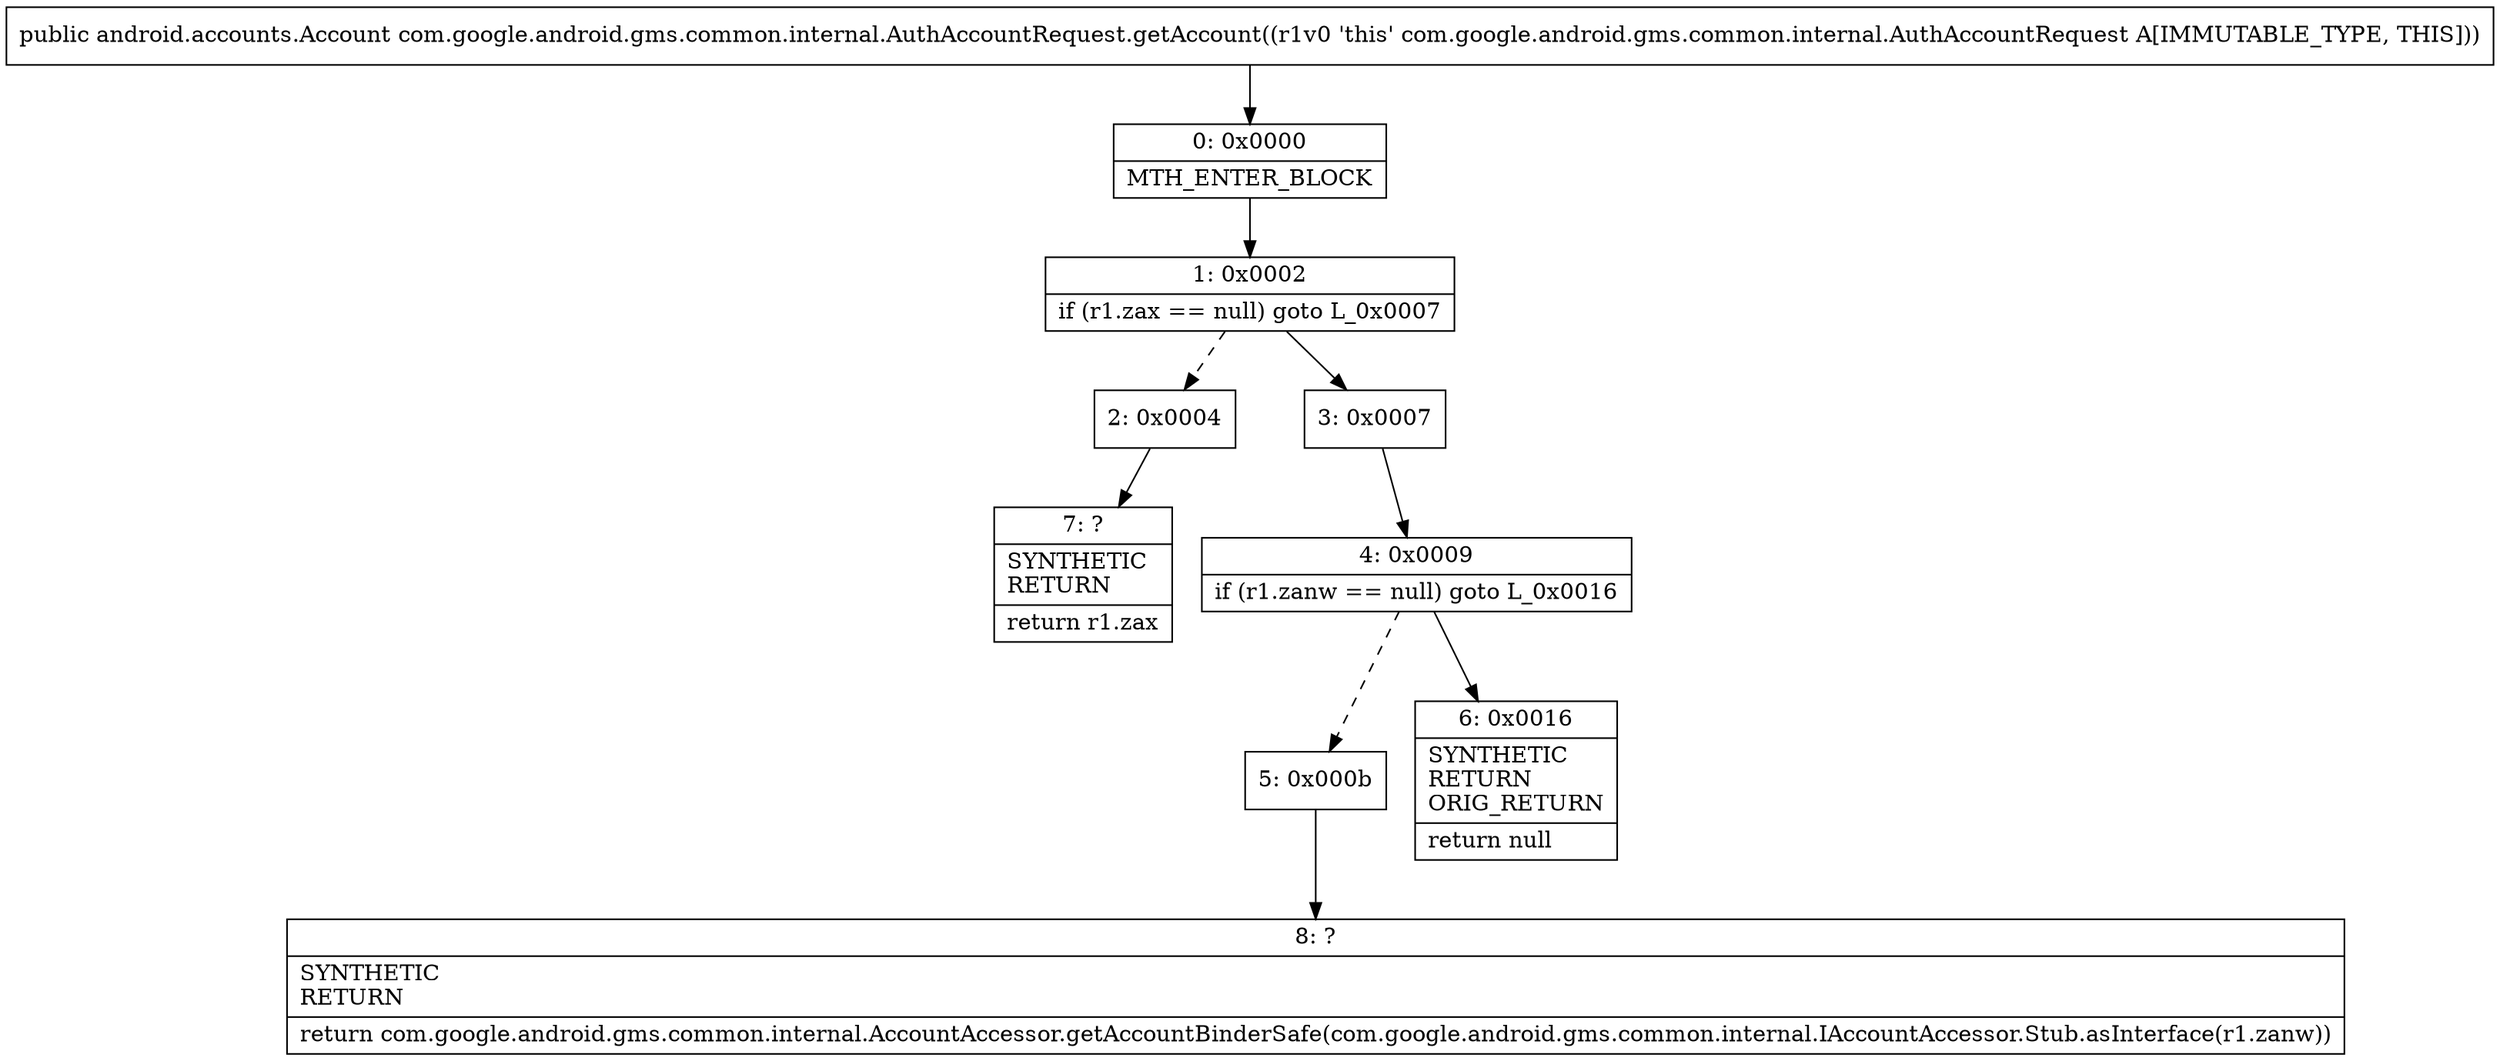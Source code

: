 digraph "CFG forcom.google.android.gms.common.internal.AuthAccountRequest.getAccount()Landroid\/accounts\/Account;" {
Node_0 [shape=record,label="{0\:\ 0x0000|MTH_ENTER_BLOCK\l}"];
Node_1 [shape=record,label="{1\:\ 0x0002|if (r1.zax == null) goto L_0x0007\l}"];
Node_2 [shape=record,label="{2\:\ 0x0004}"];
Node_3 [shape=record,label="{3\:\ 0x0007}"];
Node_4 [shape=record,label="{4\:\ 0x0009|if (r1.zanw == null) goto L_0x0016\l}"];
Node_5 [shape=record,label="{5\:\ 0x000b}"];
Node_6 [shape=record,label="{6\:\ 0x0016|SYNTHETIC\lRETURN\lORIG_RETURN\l|return null\l}"];
Node_7 [shape=record,label="{7\:\ ?|SYNTHETIC\lRETURN\l|return r1.zax\l}"];
Node_8 [shape=record,label="{8\:\ ?|SYNTHETIC\lRETURN\l|return com.google.android.gms.common.internal.AccountAccessor.getAccountBinderSafe(com.google.android.gms.common.internal.IAccountAccessor.Stub.asInterface(r1.zanw))\l}"];
MethodNode[shape=record,label="{public android.accounts.Account com.google.android.gms.common.internal.AuthAccountRequest.getAccount((r1v0 'this' com.google.android.gms.common.internal.AuthAccountRequest A[IMMUTABLE_TYPE, THIS])) }"];
MethodNode -> Node_0;
Node_0 -> Node_1;
Node_1 -> Node_2[style=dashed];
Node_1 -> Node_3;
Node_2 -> Node_7;
Node_3 -> Node_4;
Node_4 -> Node_5[style=dashed];
Node_4 -> Node_6;
Node_5 -> Node_8;
}

